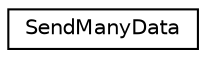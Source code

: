 digraph "Graphical Class Hierarchy"
{
  edge [fontname="Helvetica",fontsize="10",labelfontname="Helvetica",labelfontsize="10"];
  node [fontname="Helvetica",fontsize="10",shape=record];
  rankdir="LR";
  Node0 [label="SendManyData",height=0.2,width=0.4,color="black", fillcolor="white", style="filled",URL="$struct_send_many_data.html",tooltip="Struct used in send many command (TXSTYPE_MPT) "];
}
